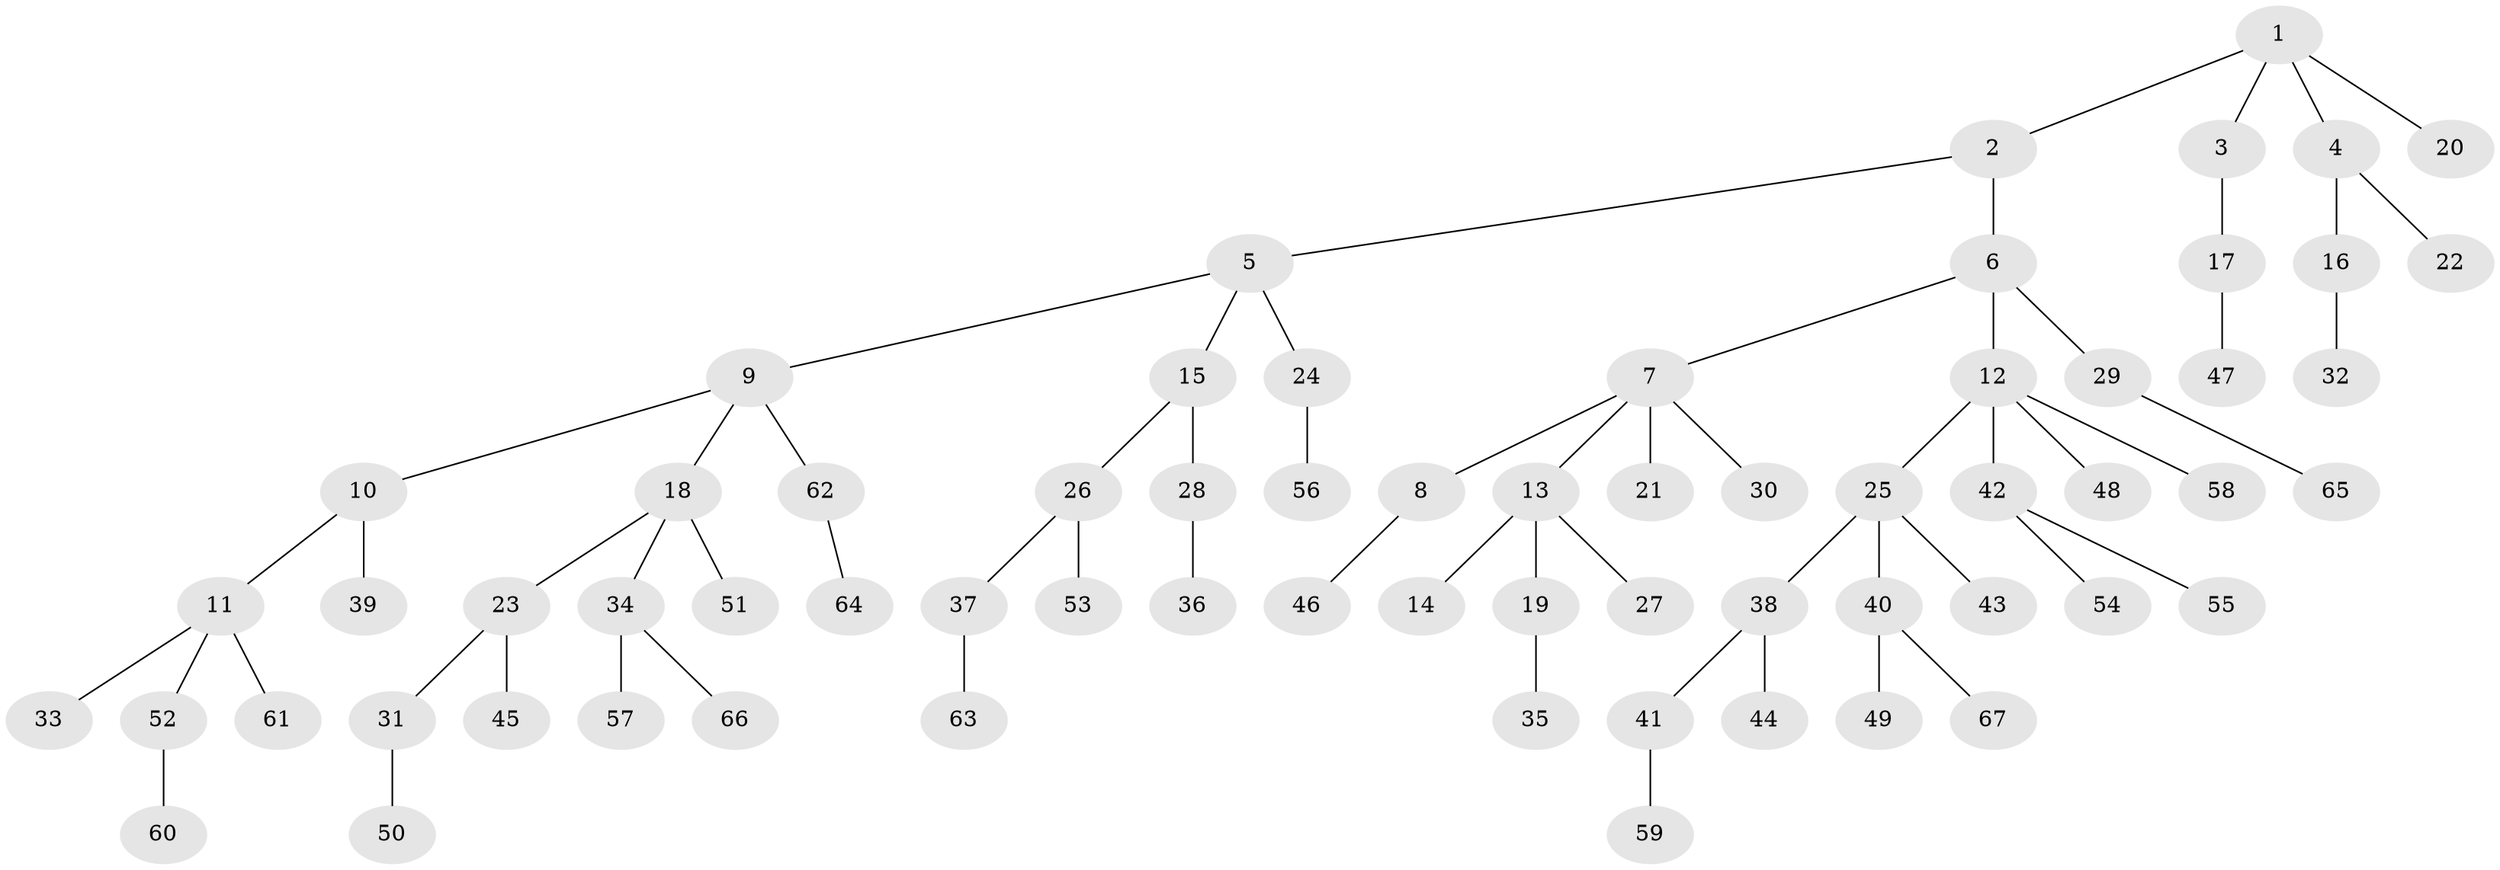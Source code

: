 // coarse degree distribution, {6: 0.075, 1: 0.625, 4: 0.075, 3: 0.125, 2: 0.1}
// Generated by graph-tools (version 1.1) at 2025/19/03/04/25 18:19:26]
// undirected, 67 vertices, 66 edges
graph export_dot {
graph [start="1"]
  node [color=gray90,style=filled];
  1;
  2;
  3;
  4;
  5;
  6;
  7;
  8;
  9;
  10;
  11;
  12;
  13;
  14;
  15;
  16;
  17;
  18;
  19;
  20;
  21;
  22;
  23;
  24;
  25;
  26;
  27;
  28;
  29;
  30;
  31;
  32;
  33;
  34;
  35;
  36;
  37;
  38;
  39;
  40;
  41;
  42;
  43;
  44;
  45;
  46;
  47;
  48;
  49;
  50;
  51;
  52;
  53;
  54;
  55;
  56;
  57;
  58;
  59;
  60;
  61;
  62;
  63;
  64;
  65;
  66;
  67;
  1 -- 2;
  1 -- 3;
  1 -- 4;
  1 -- 20;
  2 -- 5;
  2 -- 6;
  3 -- 17;
  4 -- 16;
  4 -- 22;
  5 -- 9;
  5 -- 15;
  5 -- 24;
  6 -- 7;
  6 -- 12;
  6 -- 29;
  7 -- 8;
  7 -- 13;
  7 -- 21;
  7 -- 30;
  8 -- 46;
  9 -- 10;
  9 -- 18;
  9 -- 62;
  10 -- 11;
  10 -- 39;
  11 -- 33;
  11 -- 52;
  11 -- 61;
  12 -- 25;
  12 -- 42;
  12 -- 48;
  12 -- 58;
  13 -- 14;
  13 -- 19;
  13 -- 27;
  15 -- 26;
  15 -- 28;
  16 -- 32;
  17 -- 47;
  18 -- 23;
  18 -- 34;
  18 -- 51;
  19 -- 35;
  23 -- 31;
  23 -- 45;
  24 -- 56;
  25 -- 38;
  25 -- 40;
  25 -- 43;
  26 -- 37;
  26 -- 53;
  28 -- 36;
  29 -- 65;
  31 -- 50;
  34 -- 57;
  34 -- 66;
  37 -- 63;
  38 -- 41;
  38 -- 44;
  40 -- 49;
  40 -- 67;
  41 -- 59;
  42 -- 54;
  42 -- 55;
  52 -- 60;
  62 -- 64;
}
